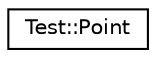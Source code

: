 digraph "Graphical Class Hierarchy"
{
  edge [fontname="Helvetica",fontsize="10",labelfontname="Helvetica",labelfontsize="10"];
  node [fontname="Helvetica",fontsize="10",shape=record];
  rankdir="LR";
  Node1 [label="Test::Point",height=0.2,width=0.4,color="black", fillcolor="white", style="filled",URL="$class_test_1_1_point.html"];
}
